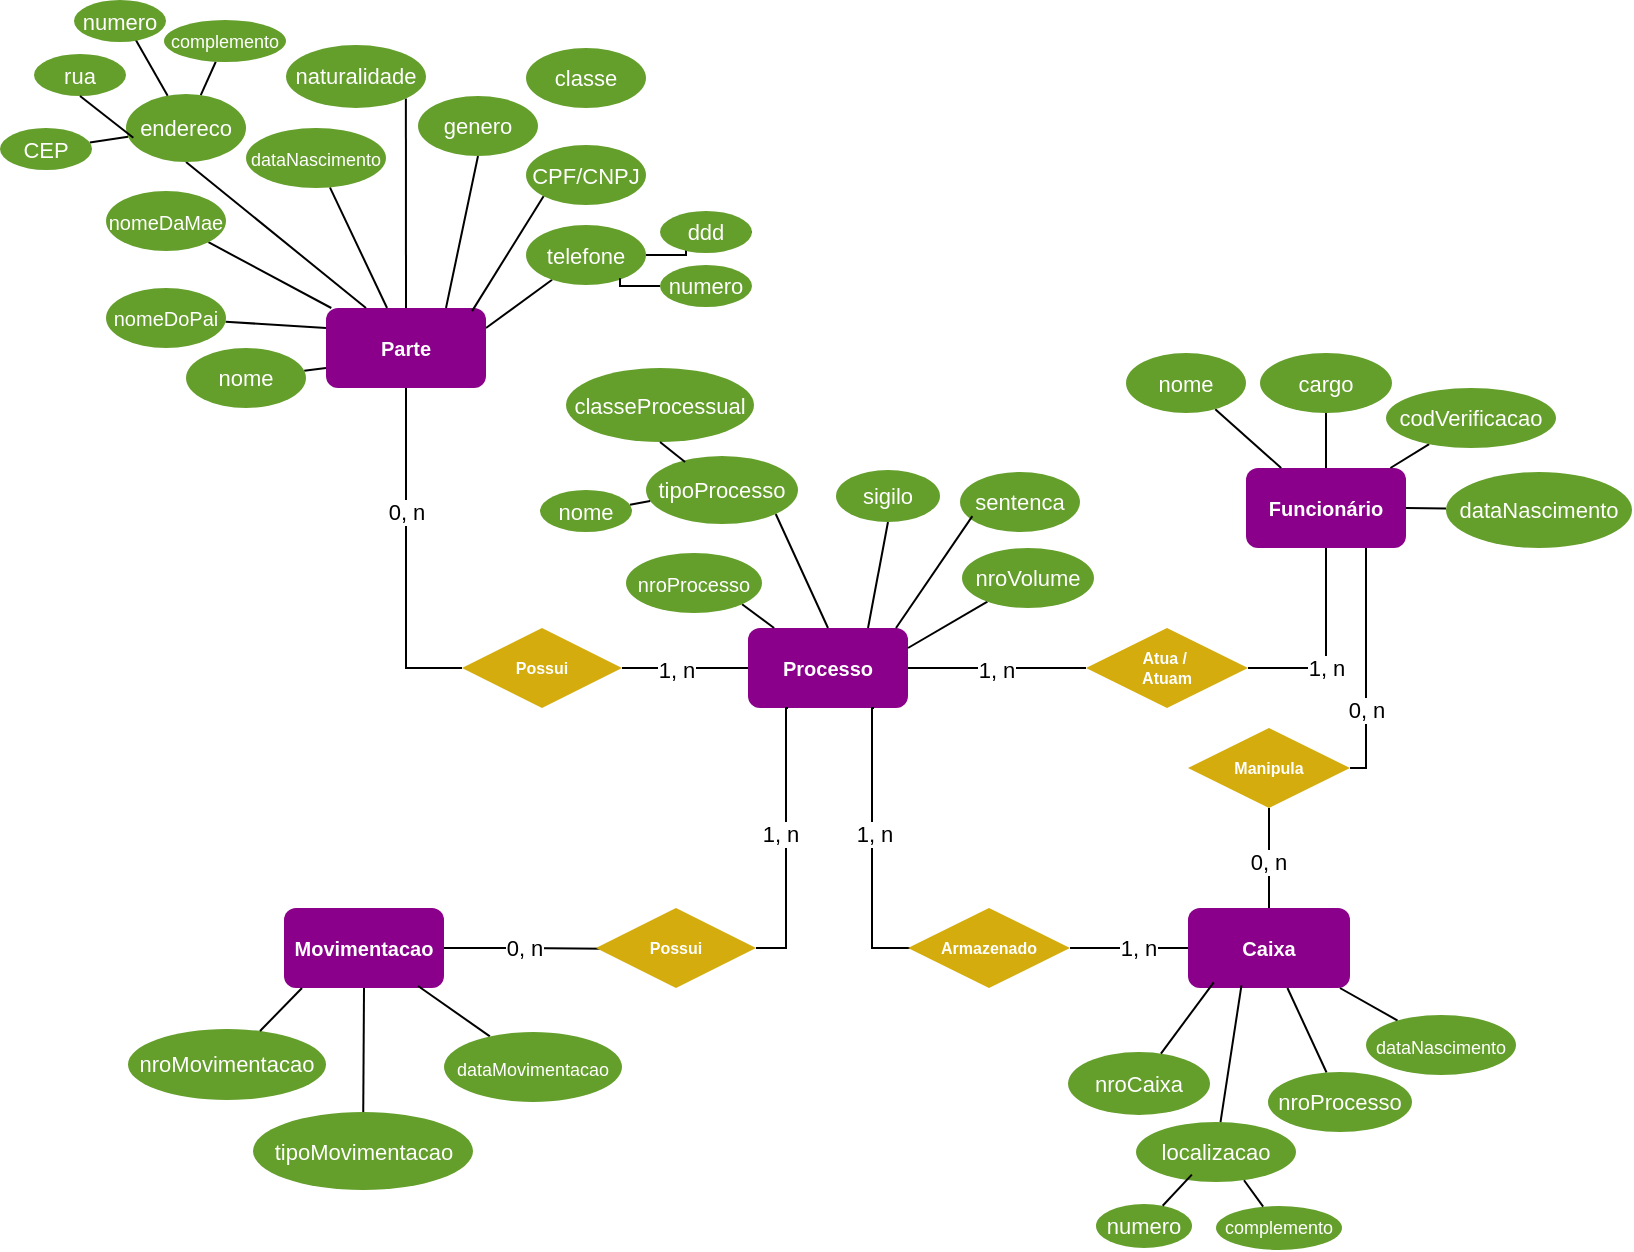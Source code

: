 <mxfile version="24.7.17">
  <diagram id="C5RBs43oDa-KdzZeNtuy" name="Page-1">
    <mxGraphModel dx="-307" dy="404" grid="1" gridSize="10" guides="1" tooltips="1" connect="1" arrows="1" fold="1" page="1" pageScale="1" pageWidth="827" pageHeight="1169" math="0" shadow="0">
      <root>
        <mxCell id="WIyWlLk6GJQsqaUBKTNV-0" />
        <mxCell id="WIyWlLk6GJQsqaUBKTNV-1" parent="WIyWlLk6GJQsqaUBKTNV-0" />
        <mxCell id="M_dLQAkwJJrqiYV25v6W-36" style="edgeStyle=elbowEdgeStyle;shape=connector;rounded=0;orthogonalLoop=1;jettySize=auto;elbow=vertical;html=1;entryX=1;entryY=0.5;entryDx=0;entryDy=0;strokeColor=default;align=center;verticalAlign=middle;arcSize=0;fontFamily=Helvetica;fontSize=11;fontColor=default;labelBackgroundColor=default;endArrow=none;endFill=0;" parent="WIyWlLk6GJQsqaUBKTNV-1" source="M_dLQAkwJJrqiYV25v6W-28" edge="1">
          <mxGeometry relative="1" as="geometry">
            <Array as="points">
              <mxPoint x="820" y="310" />
            </Array>
            <mxPoint x="780" y="500" as="targetPoint" />
          </mxGeometry>
        </mxCell>
        <mxCell id="M_dLQAkwJJrqiYV25v6W-66" value="1, n" style="edgeLabel;html=1;align=center;verticalAlign=middle;resizable=0;points=[];fontFamily=Helvetica;fontSize=11;fontColor=default;labelBackgroundColor=default;" parent="M_dLQAkwJJrqiYV25v6W-36" vertex="1" connectable="0">
          <mxGeometry x="-0.385" y="1" relative="1" as="geometry">
            <mxPoint y="66" as="offset" />
          </mxGeometry>
        </mxCell>
        <mxCell id="JzWSlsFQanAfoUzJgyGZ-0" value="&lt;font style=&quot;font-size: 10px;&quot;&gt;Funcionário&lt;/font&gt;" style="rounded=1;whiteSpace=wrap;html=1;fillColor=#8b008b;strokeColor=none;fontColor=#FFFFFF;fontStyle=1" vertex="1" parent="WIyWlLk6GJQsqaUBKTNV-1">
          <mxGeometry x="1450" y="370" width="80" height="40" as="geometry" />
        </mxCell>
        <mxCell id="JzWSlsFQanAfoUzJgyGZ-135" value="" style="edgeStyle=none;shape=connector;rounded=0;orthogonalLoop=1;jettySize=auto;html=1;strokeColor=default;align=center;verticalAlign=middle;fontFamily=Helvetica;fontSize=11;fontColor=default;labelBackgroundColor=default;endArrow=none;endFill=0;" edge="1" parent="WIyWlLk6GJQsqaUBKTNV-1" source="JzWSlsFQanAfoUzJgyGZ-3" target="JzWSlsFQanAfoUzJgyGZ-132">
          <mxGeometry relative="1" as="geometry" />
        </mxCell>
        <mxCell id="JzWSlsFQanAfoUzJgyGZ-147" value="1, n" style="edgeLabel;html=1;align=center;verticalAlign=middle;resizable=0;points=[];fontFamily=Helvetica;fontSize=11;fontColor=default;labelBackgroundColor=default;" vertex="1" connectable="0" parent="JzWSlsFQanAfoUzJgyGZ-135">
          <mxGeometry x="0.161" y="1" relative="1" as="geometry">
            <mxPoint as="offset" />
          </mxGeometry>
        </mxCell>
        <mxCell id="JzWSlsFQanAfoUzJgyGZ-139" value="" style="edgeStyle=none;shape=connector;rounded=0;orthogonalLoop=1;jettySize=auto;html=1;strokeColor=default;align=center;verticalAlign=middle;fontFamily=Helvetica;fontSize=11;fontColor=default;labelBackgroundColor=default;endArrow=none;endFill=0;" edge="1" parent="WIyWlLk6GJQsqaUBKTNV-1" source="JzWSlsFQanAfoUzJgyGZ-3" target="JzWSlsFQanAfoUzJgyGZ-136">
          <mxGeometry relative="1" as="geometry" />
        </mxCell>
        <mxCell id="JzWSlsFQanAfoUzJgyGZ-150" value="1, n" style="edgeLabel;html=1;align=center;verticalAlign=middle;resizable=0;points=[];fontFamily=Helvetica;fontSize=11;fontColor=default;labelBackgroundColor=default;" vertex="1" connectable="0" parent="JzWSlsFQanAfoUzJgyGZ-139">
          <mxGeometry x="-0.011" y="-1" relative="1" as="geometry">
            <mxPoint as="offset" />
          </mxGeometry>
        </mxCell>
        <mxCell id="JzWSlsFQanAfoUzJgyGZ-3" value="&lt;font style=&quot;font-size: 10px;&quot;&gt;Processo&lt;/font&gt;" style="rounded=1;whiteSpace=wrap;html=1;fillColor=#8b008b;strokeColor=none;fontColor=#FFFFFF;fontStyle=1" vertex="1" parent="WIyWlLk6GJQsqaUBKTNV-1">
          <mxGeometry x="1201" y="450" width="80" height="40" as="geometry" />
        </mxCell>
        <mxCell id="JzWSlsFQanAfoUzJgyGZ-7" value="&lt;font style=&quot;font-size: 10px;&quot;&gt;Caixa&lt;/font&gt;" style="rounded=1;whiteSpace=wrap;html=1;fillColor=#8b008b;strokeColor=none;fontColor=#FFFFFF;fontStyle=1" vertex="1" parent="WIyWlLk6GJQsqaUBKTNV-1">
          <mxGeometry x="1421" y="590" width="81" height="40" as="geometry" />
        </mxCell>
        <mxCell id="JzWSlsFQanAfoUzJgyGZ-29" style="rounded=0;orthogonalLoop=1;jettySize=auto;html=1;exitX=1;exitY=0.25;exitDx=0;exitDy=0;endArrow=none;endFill=0;strokeColor=default;" edge="1" parent="WIyWlLk6GJQsqaUBKTNV-1" source="JzWSlsFQanAfoUzJgyGZ-8" target="JzWSlsFQanAfoUzJgyGZ-14">
          <mxGeometry relative="1" as="geometry" />
        </mxCell>
        <mxCell id="JzWSlsFQanAfoUzJgyGZ-133" style="edgeStyle=orthogonalEdgeStyle;shape=connector;rounded=0;orthogonalLoop=1;jettySize=auto;html=1;entryX=0;entryY=0.5;entryDx=0;entryDy=0;strokeColor=default;align=center;verticalAlign=middle;fontFamily=Helvetica;fontSize=11;fontColor=default;labelBackgroundColor=default;endArrow=none;endFill=0;" edge="1" parent="WIyWlLk6GJQsqaUBKTNV-1" source="JzWSlsFQanAfoUzJgyGZ-8" target="JzWSlsFQanAfoUzJgyGZ-132">
          <mxGeometry relative="1" as="geometry" />
        </mxCell>
        <mxCell id="JzWSlsFQanAfoUzJgyGZ-146" value="0, n" style="edgeLabel;html=1;align=center;verticalAlign=middle;resizable=0;points=[];fontFamily=Helvetica;fontSize=11;fontColor=default;labelBackgroundColor=default;" vertex="1" connectable="0" parent="JzWSlsFQanAfoUzJgyGZ-133">
          <mxGeometry x="-0.263" relative="1" as="geometry">
            <mxPoint as="offset" />
          </mxGeometry>
        </mxCell>
        <mxCell id="JzWSlsFQanAfoUzJgyGZ-8" value="&lt;font style=&quot;font-size: 10px;&quot;&gt;Parte&lt;/font&gt;" style="rounded=1;whiteSpace=wrap;html=1;fillColor=#8b008b;strokeColor=none;fontColor=#FFFFFF;fontStyle=1" vertex="1" parent="WIyWlLk6GJQsqaUBKTNV-1">
          <mxGeometry x="990" y="290" width="80" height="40" as="geometry" />
        </mxCell>
        <mxCell id="JzWSlsFQanAfoUzJgyGZ-32" style="rounded=0;orthogonalLoop=1;jettySize=auto;html=1;entryX=0;entryY=0.75;entryDx=0;entryDy=0;endArrow=none;endFill=0;" edge="1" parent="WIyWlLk6GJQsqaUBKTNV-1" source="JzWSlsFQanAfoUzJgyGZ-10" target="JzWSlsFQanAfoUzJgyGZ-8">
          <mxGeometry relative="1" as="geometry" />
        </mxCell>
        <mxCell id="JzWSlsFQanAfoUzJgyGZ-10" value="nome" style="ellipse;whiteSpace=wrap;html=1;fontFamily=Helvetica;fontSize=11;fontColor=#FFFFFF;labelBackgroundColor=none;strokeColor=none;fillColor=#649e2b;" vertex="1" parent="WIyWlLk6GJQsqaUBKTNV-1">
          <mxGeometry x="920" y="310" width="60" height="30" as="geometry" />
        </mxCell>
        <mxCell id="JzWSlsFQanAfoUzJgyGZ-33" style="edgeStyle=none;shape=connector;rounded=0;orthogonalLoop=1;jettySize=auto;html=1;entryX=0;entryY=0.25;entryDx=0;entryDy=0;strokeColor=default;align=center;verticalAlign=middle;fontFamily=Helvetica;fontSize=11;fontColor=default;labelBackgroundColor=default;endArrow=none;endFill=0;" edge="1" parent="WIyWlLk6GJQsqaUBKTNV-1" source="JzWSlsFQanAfoUzJgyGZ-11" target="JzWSlsFQanAfoUzJgyGZ-8">
          <mxGeometry relative="1" as="geometry" />
        </mxCell>
        <mxCell id="JzWSlsFQanAfoUzJgyGZ-11" value="&lt;font style=&quot;font-size: 10px;&quot;&gt;nomeDoPai&lt;/font&gt;" style="ellipse;whiteSpace=wrap;html=1;fontFamily=Helvetica;fontSize=11;fontColor=#FFFFFF;labelBackgroundColor=none;strokeColor=none;fillColor=#649e2b;" vertex="1" parent="WIyWlLk6GJQsqaUBKTNV-1">
          <mxGeometry x="880" y="280" width="60" height="30" as="geometry" />
        </mxCell>
        <mxCell id="JzWSlsFQanAfoUzJgyGZ-34" style="edgeStyle=none;shape=connector;rounded=0;orthogonalLoop=1;jettySize=auto;html=1;exitX=1;exitY=1;exitDx=0;exitDy=0;strokeColor=default;align=center;verticalAlign=middle;fontFamily=Helvetica;fontSize=11;fontColor=default;labelBackgroundColor=default;endArrow=none;endFill=0;" edge="1" parent="WIyWlLk6GJQsqaUBKTNV-1" source="JzWSlsFQanAfoUzJgyGZ-12" target="JzWSlsFQanAfoUzJgyGZ-8">
          <mxGeometry relative="1" as="geometry" />
        </mxCell>
        <mxCell id="JzWSlsFQanAfoUzJgyGZ-12" value="&lt;font style=&quot;font-size: 10px;&quot;&gt;nomeDaMae&lt;/font&gt;" style="ellipse;whiteSpace=wrap;html=1;fontFamily=Helvetica;fontSize=11;fontColor=#FFFFFF;labelBackgroundColor=none;strokeColor=none;fillColor=#649e2b;" vertex="1" parent="WIyWlLk6GJQsqaUBKTNV-1">
          <mxGeometry x="880" y="231.5" width="60" height="30" as="geometry" />
        </mxCell>
        <mxCell id="JzWSlsFQanAfoUzJgyGZ-36" style="edgeStyle=none;shape=connector;rounded=0;orthogonalLoop=1;jettySize=auto;html=1;exitX=1;exitY=1;exitDx=0;exitDy=0;entryX=0.5;entryY=0;entryDx=0;entryDy=0;strokeColor=default;align=center;verticalAlign=middle;fontFamily=Helvetica;fontSize=11;fontColor=default;labelBackgroundColor=default;endArrow=none;endFill=0;" edge="1" parent="WIyWlLk6GJQsqaUBKTNV-1" source="JzWSlsFQanAfoUzJgyGZ-13" target="JzWSlsFQanAfoUzJgyGZ-8">
          <mxGeometry relative="1" as="geometry" />
        </mxCell>
        <mxCell id="JzWSlsFQanAfoUzJgyGZ-13" value="naturalidade" style="ellipse;whiteSpace=wrap;html=1;fontFamily=Helvetica;fontSize=11;fontColor=#FFFFFF;labelBackgroundColor=none;strokeColor=none;fillColor=#649e2b;" vertex="1" parent="WIyWlLk6GJQsqaUBKTNV-1">
          <mxGeometry x="970" y="158.5" width="70" height="31.5" as="geometry" />
        </mxCell>
        <mxCell id="JzWSlsFQanAfoUzJgyGZ-28" style="edgeStyle=orthogonalEdgeStyle;rounded=0;orthogonalLoop=1;jettySize=auto;html=1;endArrow=none;endFill=0;" edge="1" parent="WIyWlLk6GJQsqaUBKTNV-1" source="JzWSlsFQanAfoUzJgyGZ-14" target="JzWSlsFQanAfoUzJgyGZ-26">
          <mxGeometry relative="1" as="geometry" />
        </mxCell>
        <mxCell id="JzWSlsFQanAfoUzJgyGZ-14" value="telefone" style="ellipse;whiteSpace=wrap;html=1;fontFamily=Helvetica;fontSize=11;fontColor=#FFFFFF;labelBackgroundColor=none;strokeColor=none;fillColor=#649e2b;" vertex="1" parent="WIyWlLk6GJQsqaUBKTNV-1">
          <mxGeometry x="1090" y="248.5" width="60" height="30" as="geometry" />
        </mxCell>
        <mxCell id="JzWSlsFQanAfoUzJgyGZ-15" value="CPF/CNPJ" style="ellipse;whiteSpace=wrap;html=1;fontFamily=Helvetica;fontSize=11;fontColor=#FFFFFF;labelBackgroundColor=none;strokeColor=none;fillColor=#649e2b;" vertex="1" parent="WIyWlLk6GJQsqaUBKTNV-1">
          <mxGeometry x="1090" y="208.5" width="60" height="30" as="geometry" />
        </mxCell>
        <mxCell id="JzWSlsFQanAfoUzJgyGZ-16" value="classe" style="ellipse;whiteSpace=wrap;html=1;fontFamily=Helvetica;fontSize=11;fontColor=#FFFFFF;labelBackgroundColor=none;strokeColor=none;fillColor=#649e2b;" vertex="1" parent="WIyWlLk6GJQsqaUBKTNV-1">
          <mxGeometry x="1090" y="160" width="60" height="30" as="geometry" />
        </mxCell>
        <mxCell id="JzWSlsFQanAfoUzJgyGZ-31" style="rounded=0;orthogonalLoop=1;jettySize=auto;html=1;exitX=0.5;exitY=1;exitDx=0;exitDy=0;entryX=0.75;entryY=0;entryDx=0;entryDy=0;endArrow=none;endFill=0;" edge="1" parent="WIyWlLk6GJQsqaUBKTNV-1" source="JzWSlsFQanAfoUzJgyGZ-17" target="JzWSlsFQanAfoUzJgyGZ-8">
          <mxGeometry relative="1" as="geometry" />
        </mxCell>
        <mxCell id="JzWSlsFQanAfoUzJgyGZ-17" value="genero" style="ellipse;whiteSpace=wrap;html=1;fontFamily=Helvetica;fontSize=11;fontColor=#FFFFFF;labelBackgroundColor=none;strokeColor=none;fillColor=#649e2b;" vertex="1" parent="WIyWlLk6GJQsqaUBKTNV-1">
          <mxGeometry x="1036" y="184" width="60" height="30" as="geometry" />
        </mxCell>
        <mxCell id="JzWSlsFQanAfoUzJgyGZ-37" style="edgeStyle=none;shape=connector;rounded=0;orthogonalLoop=1;jettySize=auto;html=1;strokeColor=default;align=center;verticalAlign=middle;fontFamily=Helvetica;fontSize=11;fontColor=default;labelBackgroundColor=default;endArrow=none;endFill=0;" edge="1" parent="WIyWlLk6GJQsqaUBKTNV-1" source="JzWSlsFQanAfoUzJgyGZ-23" target="JzWSlsFQanAfoUzJgyGZ-8">
          <mxGeometry relative="1" as="geometry" />
        </mxCell>
        <mxCell id="JzWSlsFQanAfoUzJgyGZ-23" value="&lt;font style=&quot;font-size: 9px;&quot;&gt;dataNascimento&lt;/font&gt;" style="ellipse;whiteSpace=wrap;html=1;fontFamily=Helvetica;fontSize=11;fontColor=#FFFFFF;labelBackgroundColor=none;strokeColor=none;fillColor=#649e2b;" vertex="1" parent="WIyWlLk6GJQsqaUBKTNV-1">
          <mxGeometry x="950" y="200" width="70" height="30" as="geometry" />
        </mxCell>
        <mxCell id="JzWSlsFQanAfoUzJgyGZ-35" style="edgeStyle=none;shape=connector;rounded=0;orthogonalLoop=1;jettySize=auto;html=1;exitX=0.5;exitY=1;exitDx=0;exitDy=0;entryX=0.25;entryY=0;entryDx=0;entryDy=0;strokeColor=default;align=center;verticalAlign=middle;fontFamily=Helvetica;fontSize=11;fontColor=default;labelBackgroundColor=default;endArrow=none;endFill=0;" edge="1" parent="WIyWlLk6GJQsqaUBKTNV-1" source="JzWSlsFQanAfoUzJgyGZ-24" target="JzWSlsFQanAfoUzJgyGZ-8">
          <mxGeometry relative="1" as="geometry" />
        </mxCell>
        <mxCell id="JzWSlsFQanAfoUzJgyGZ-24" value="endereco" style="ellipse;whiteSpace=wrap;html=1;fontFamily=Helvetica;fontSize=11;fontColor=#FFFFFF;labelBackgroundColor=none;strokeColor=none;fillColor=#649e2b;" vertex="1" parent="WIyWlLk6GJQsqaUBKTNV-1">
          <mxGeometry x="890" y="183" width="60" height="34" as="geometry" />
        </mxCell>
        <mxCell id="JzWSlsFQanAfoUzJgyGZ-25" value="numero" style="ellipse;whiteSpace=wrap;html=1;fontFamily=Helvetica;fontSize=11;fontColor=#FFFFFF;labelBackgroundColor=none;strokeColor=none;fillColor=#649e2b;" vertex="1" parent="WIyWlLk6GJQsqaUBKTNV-1">
          <mxGeometry x="1157" y="268.5" width="46" height="21" as="geometry" />
        </mxCell>
        <mxCell id="JzWSlsFQanAfoUzJgyGZ-26" value="ddd" style="ellipse;whiteSpace=wrap;html=1;fontFamily=Helvetica;fontSize=11;fontColor=#FFFFFF;labelBackgroundColor=none;strokeColor=none;fillColor=#649e2b;" vertex="1" parent="WIyWlLk6GJQsqaUBKTNV-1">
          <mxGeometry x="1157" y="241.5" width="46" height="21" as="geometry" />
        </mxCell>
        <mxCell id="JzWSlsFQanAfoUzJgyGZ-27" style="edgeStyle=orthogonalEdgeStyle;rounded=0;orthogonalLoop=1;jettySize=auto;html=1;entryX=0.774;entryY=0.887;entryDx=0;entryDy=0;entryPerimeter=0;endArrow=none;endFill=0;" edge="1" parent="WIyWlLk6GJQsqaUBKTNV-1" source="JzWSlsFQanAfoUzJgyGZ-25" target="JzWSlsFQanAfoUzJgyGZ-14">
          <mxGeometry relative="1" as="geometry" />
        </mxCell>
        <mxCell id="JzWSlsFQanAfoUzJgyGZ-30" style="rounded=0;orthogonalLoop=1;jettySize=auto;html=1;entryX=0.913;entryY=0.039;entryDx=0;entryDy=0;entryPerimeter=0;endArrow=none;endFill=0;exitX=0;exitY=1;exitDx=0;exitDy=0;" edge="1" parent="WIyWlLk6GJQsqaUBKTNV-1" source="JzWSlsFQanAfoUzJgyGZ-15" target="JzWSlsFQanAfoUzJgyGZ-8">
          <mxGeometry relative="1" as="geometry" />
        </mxCell>
        <mxCell id="JzWSlsFQanAfoUzJgyGZ-39" value="rua" style="ellipse;whiteSpace=wrap;html=1;fontFamily=Helvetica;fontSize=11;fontColor=#FFFFFF;labelBackgroundColor=none;strokeColor=none;fillColor=#649e2b;" vertex="1" parent="WIyWlLk6GJQsqaUBKTNV-1">
          <mxGeometry x="844" y="163" width="46" height="21" as="geometry" />
        </mxCell>
        <mxCell id="JzWSlsFQanAfoUzJgyGZ-43" style="edgeStyle=none;shape=connector;rounded=0;orthogonalLoop=1;jettySize=auto;html=1;exitX=0.655;exitY=0.889;exitDx=0;exitDy=0;strokeColor=default;align=center;verticalAlign=middle;fontFamily=Helvetica;fontSize=11;fontColor=default;labelBackgroundColor=default;endArrow=none;endFill=0;exitPerimeter=0;" edge="1" parent="WIyWlLk6GJQsqaUBKTNV-1" source="JzWSlsFQanAfoUzJgyGZ-40" target="JzWSlsFQanAfoUzJgyGZ-24">
          <mxGeometry relative="1" as="geometry" />
        </mxCell>
        <mxCell id="JzWSlsFQanAfoUzJgyGZ-40" value="numero" style="ellipse;whiteSpace=wrap;html=1;fontFamily=Helvetica;fontSize=11;fontColor=#FFFFFF;labelBackgroundColor=none;strokeColor=none;fillColor=#649e2b;" vertex="1" parent="WIyWlLk6GJQsqaUBKTNV-1">
          <mxGeometry x="864" y="136" width="46" height="21" as="geometry" />
        </mxCell>
        <mxCell id="JzWSlsFQanAfoUzJgyGZ-44" style="edgeStyle=none;shape=connector;rounded=0;orthogonalLoop=1;jettySize=auto;html=1;strokeColor=default;align=center;verticalAlign=middle;fontFamily=Helvetica;fontSize=11;fontColor=default;labelBackgroundColor=default;endArrow=none;endFill=0;" edge="1" parent="WIyWlLk6GJQsqaUBKTNV-1" source="JzWSlsFQanAfoUzJgyGZ-41" target="JzWSlsFQanAfoUzJgyGZ-24">
          <mxGeometry relative="1" as="geometry" />
        </mxCell>
        <mxCell id="JzWSlsFQanAfoUzJgyGZ-41" value="complemento" style="ellipse;whiteSpace=wrap;html=1;fontFamily=Helvetica;fontSize=9;fontColor=#FFFFFF;labelBackgroundColor=none;strokeColor=none;fillColor=#649e2b;" vertex="1" parent="WIyWlLk6GJQsqaUBKTNV-1">
          <mxGeometry x="909" y="146" width="61" height="21" as="geometry" />
        </mxCell>
        <mxCell id="JzWSlsFQanAfoUzJgyGZ-42" style="edgeStyle=none;shape=connector;rounded=0;orthogonalLoop=1;jettySize=auto;html=1;exitX=0.5;exitY=1;exitDx=0;exitDy=0;entryX=0.061;entryY=0.644;entryDx=0;entryDy=0;entryPerimeter=0;strokeColor=default;align=center;verticalAlign=middle;fontFamily=Helvetica;fontSize=11;fontColor=default;labelBackgroundColor=default;endArrow=none;endFill=0;" edge="1" parent="WIyWlLk6GJQsqaUBKTNV-1" source="JzWSlsFQanAfoUzJgyGZ-39" target="JzWSlsFQanAfoUzJgyGZ-24">
          <mxGeometry relative="1" as="geometry" />
        </mxCell>
        <mxCell id="JzWSlsFQanAfoUzJgyGZ-46" style="edgeStyle=none;shape=connector;rounded=0;orthogonalLoop=1;jettySize=auto;html=1;strokeColor=default;align=center;verticalAlign=middle;fontFamily=Helvetica;fontSize=11;fontColor=default;labelBackgroundColor=default;endArrow=none;endFill=0;" edge="1" parent="WIyWlLk6GJQsqaUBKTNV-1" source="JzWSlsFQanAfoUzJgyGZ-45" target="JzWSlsFQanAfoUzJgyGZ-24">
          <mxGeometry relative="1" as="geometry" />
        </mxCell>
        <mxCell id="JzWSlsFQanAfoUzJgyGZ-45" value="CEP" style="ellipse;whiteSpace=wrap;html=1;fontFamily=Helvetica;fontSize=11;fontColor=#FFFFFF;labelBackgroundColor=none;strokeColor=none;fillColor=#649e2b;" vertex="1" parent="WIyWlLk6GJQsqaUBKTNV-1">
          <mxGeometry x="827" y="200" width="46" height="21" as="geometry" />
        </mxCell>
        <mxCell id="JzWSlsFQanAfoUzJgyGZ-51" value="nroCaixa" style="ellipse;whiteSpace=wrap;html=1;fontFamily=Helvetica;fontSize=11;fontColor=#FFFFFF;labelBackgroundColor=none;strokeColor=none;fillColor=#649e2b;" vertex="1" parent="WIyWlLk6GJQsqaUBKTNV-1">
          <mxGeometry x="1361" y="662" width="71" height="31.5" as="geometry" />
        </mxCell>
        <mxCell id="JzWSlsFQanAfoUzJgyGZ-55" value="localizacao" style="ellipse;whiteSpace=wrap;html=1;fontFamily=Helvetica;fontSize=11;fontColor=#FFFFFF;labelBackgroundColor=none;strokeColor=none;fillColor=#649e2b;" vertex="1" parent="WIyWlLk6GJQsqaUBKTNV-1">
          <mxGeometry x="1395" y="697" width="80" height="30" as="geometry" />
        </mxCell>
        <mxCell id="JzWSlsFQanAfoUzJgyGZ-74" style="edgeStyle=none;shape=connector;rounded=0;orthogonalLoop=1;jettySize=auto;html=1;strokeColor=default;align=center;verticalAlign=middle;fontFamily=Helvetica;fontSize=11;fontColor=default;labelBackgroundColor=default;endArrow=none;endFill=0;" edge="1" parent="WIyWlLk6GJQsqaUBKTNV-1" source="JzWSlsFQanAfoUzJgyGZ-56" target="JzWSlsFQanAfoUzJgyGZ-7">
          <mxGeometry relative="1" as="geometry" />
        </mxCell>
        <mxCell id="JzWSlsFQanAfoUzJgyGZ-56" value="nroProcesso" style="ellipse;whiteSpace=wrap;html=1;fontFamily=Helvetica;fontSize=11;fontColor=#FFFFFF;labelBackgroundColor=none;strokeColor=none;fillColor=#649e2b;" vertex="1" parent="WIyWlLk6GJQsqaUBKTNV-1">
          <mxGeometry x="1461" y="672" width="72" height="30" as="geometry" />
        </mxCell>
        <mxCell id="JzWSlsFQanAfoUzJgyGZ-75" style="edgeStyle=none;shape=connector;rounded=0;orthogonalLoop=1;jettySize=auto;html=1;strokeColor=default;align=center;verticalAlign=middle;fontFamily=Helvetica;fontSize=11;fontColor=default;labelBackgroundColor=default;endArrow=none;endFill=0;" edge="1" parent="WIyWlLk6GJQsqaUBKTNV-1" source="JzWSlsFQanAfoUzJgyGZ-57" target="JzWSlsFQanAfoUzJgyGZ-7">
          <mxGeometry relative="1" as="geometry" />
        </mxCell>
        <mxCell id="JzWSlsFQanAfoUzJgyGZ-57" value="&lt;font style=&quot;font-size: 9px;&quot;&gt;dataNascimento&lt;/font&gt;" style="ellipse;whiteSpace=wrap;html=1;fontFamily=Helvetica;fontSize=11;fontColor=#FFFFFF;labelBackgroundColor=none;strokeColor=none;fillColor=#649e2b;" vertex="1" parent="WIyWlLk6GJQsqaUBKTNV-1">
          <mxGeometry x="1510" y="643.5" width="75" height="30" as="geometry" />
        </mxCell>
        <mxCell id="JzWSlsFQanAfoUzJgyGZ-68" value="numero" style="ellipse;whiteSpace=wrap;html=1;fontFamily=Helvetica;fontSize=11;fontColor=#FFFFFF;labelBackgroundColor=none;strokeColor=none;fillColor=#649e2b;" vertex="1" parent="WIyWlLk6GJQsqaUBKTNV-1">
          <mxGeometry x="1375" y="738" width="48" height="22" as="geometry" />
        </mxCell>
        <mxCell id="JzWSlsFQanAfoUzJgyGZ-69" value="complemento" style="ellipse;whiteSpace=wrap;html=1;fontFamily=Helvetica;fontSize=9;fontColor=#FFFFFF;labelBackgroundColor=none;strokeColor=none;fillColor=#649e2b;" vertex="1" parent="WIyWlLk6GJQsqaUBKTNV-1">
          <mxGeometry x="1435" y="739" width="63" height="22" as="geometry" />
        </mxCell>
        <mxCell id="JzWSlsFQanAfoUzJgyGZ-70" style="edgeStyle=none;shape=connector;rounded=0;orthogonalLoop=1;jettySize=auto;html=1;entryX=0.675;entryY=0.971;entryDx=0;entryDy=0;entryPerimeter=0;strokeColor=default;align=center;verticalAlign=middle;fontFamily=Helvetica;fontSize=11;fontColor=default;labelBackgroundColor=default;endArrow=none;endFill=0;" edge="1" parent="WIyWlLk6GJQsqaUBKTNV-1" source="JzWSlsFQanAfoUzJgyGZ-69" target="JzWSlsFQanAfoUzJgyGZ-55">
          <mxGeometry relative="1" as="geometry" />
        </mxCell>
        <mxCell id="JzWSlsFQanAfoUzJgyGZ-71" style="edgeStyle=none;shape=connector;rounded=0;orthogonalLoop=1;jettySize=auto;html=1;entryX=0.349;entryY=0.876;entryDx=0;entryDy=0;entryPerimeter=0;strokeColor=default;align=center;verticalAlign=middle;fontFamily=Helvetica;fontSize=11;fontColor=default;labelBackgroundColor=default;endArrow=none;endFill=0;" edge="1" parent="WIyWlLk6GJQsqaUBKTNV-1" source="JzWSlsFQanAfoUzJgyGZ-68" target="JzWSlsFQanAfoUzJgyGZ-55">
          <mxGeometry relative="1" as="geometry" />
        </mxCell>
        <mxCell id="JzWSlsFQanAfoUzJgyGZ-72" style="edgeStyle=none;shape=connector;rounded=0;orthogonalLoop=1;jettySize=auto;html=1;entryX=0.159;entryY=0.929;entryDx=0;entryDy=0;entryPerimeter=0;strokeColor=default;align=center;verticalAlign=middle;fontFamily=Helvetica;fontSize=11;fontColor=default;labelBackgroundColor=default;endArrow=none;endFill=0;" edge="1" parent="WIyWlLk6GJQsqaUBKTNV-1" source="JzWSlsFQanAfoUzJgyGZ-51" target="JzWSlsFQanAfoUzJgyGZ-7">
          <mxGeometry relative="1" as="geometry" />
        </mxCell>
        <mxCell id="JzWSlsFQanAfoUzJgyGZ-73" style="edgeStyle=none;shape=connector;rounded=0;orthogonalLoop=1;jettySize=auto;html=1;entryX=0.33;entryY=0.968;entryDx=0;entryDy=0;entryPerimeter=0;strokeColor=default;align=center;verticalAlign=middle;fontFamily=Helvetica;fontSize=11;fontColor=default;labelBackgroundColor=default;endArrow=none;endFill=0;" edge="1" parent="WIyWlLk6GJQsqaUBKTNV-1" source="JzWSlsFQanAfoUzJgyGZ-55" target="JzWSlsFQanAfoUzJgyGZ-7">
          <mxGeometry relative="1" as="geometry" />
        </mxCell>
        <mxCell id="JzWSlsFQanAfoUzJgyGZ-100" style="edgeStyle=none;shape=connector;rounded=0;orthogonalLoop=1;jettySize=auto;html=1;exitX=1;exitY=1;exitDx=0;exitDy=0;strokeColor=default;align=center;verticalAlign=middle;fontFamily=Helvetica;fontSize=11;fontColor=default;labelBackgroundColor=default;endArrow=none;endFill=0;" edge="1" parent="WIyWlLk6GJQsqaUBKTNV-1" source="JzWSlsFQanAfoUzJgyGZ-77" target="JzWSlsFQanAfoUzJgyGZ-3">
          <mxGeometry relative="1" as="geometry" />
        </mxCell>
        <mxCell id="JzWSlsFQanAfoUzJgyGZ-77" value="&lt;font style=&quot;font-size: 10px;&quot;&gt;nroProcesso&lt;/font&gt;" style="ellipse;whiteSpace=wrap;html=1;fontFamily=Helvetica;fontSize=11;fontColor=#FFFFFF;labelBackgroundColor=none;strokeColor=none;fillColor=#649e2b;" vertex="1" parent="WIyWlLk6GJQsqaUBKTNV-1">
          <mxGeometry x="1140" y="412.5" width="68" height="30" as="geometry" />
        </mxCell>
        <mxCell id="JzWSlsFQanAfoUzJgyGZ-96" style="edgeStyle=none;shape=connector;rounded=0;orthogonalLoop=1;jettySize=auto;html=1;entryX=1;entryY=0.25;entryDx=0;entryDy=0;strokeColor=default;align=center;verticalAlign=middle;fontFamily=Helvetica;fontSize=11;fontColor=default;labelBackgroundColor=default;endArrow=none;endFill=0;" edge="1" parent="WIyWlLk6GJQsqaUBKTNV-1" source="JzWSlsFQanAfoUzJgyGZ-80" target="JzWSlsFQanAfoUzJgyGZ-3">
          <mxGeometry relative="1" as="geometry">
            <mxPoint x="1291" y="440" as="targetPoint" />
          </mxGeometry>
        </mxCell>
        <mxCell id="JzWSlsFQanAfoUzJgyGZ-80" value="nroVolume" style="ellipse;whiteSpace=wrap;html=1;fontFamily=Helvetica;fontSize=11;fontColor=#FFFFFF;labelBackgroundColor=none;strokeColor=none;fillColor=#649e2b;" vertex="1" parent="WIyWlLk6GJQsqaUBKTNV-1">
          <mxGeometry x="1308" y="410" width="66" height="30" as="geometry" />
        </mxCell>
        <mxCell id="JzWSlsFQanAfoUzJgyGZ-83" value="sentenca" style="ellipse;whiteSpace=wrap;html=1;fontFamily=Helvetica;fontSize=11;fontColor=#FFFFFF;labelBackgroundColor=none;strokeColor=none;fillColor=#649e2b;" vertex="1" parent="WIyWlLk6GJQsqaUBKTNV-1">
          <mxGeometry x="1307" y="372" width="60" height="30" as="geometry" />
        </mxCell>
        <mxCell id="JzWSlsFQanAfoUzJgyGZ-98" style="edgeStyle=none;shape=connector;rounded=0;orthogonalLoop=1;jettySize=auto;html=1;exitX=0.5;exitY=1;exitDx=0;exitDy=0;strokeColor=default;align=center;verticalAlign=middle;fontFamily=Helvetica;fontSize=11;fontColor=default;labelBackgroundColor=default;endArrow=none;endFill=0;entryX=0.75;entryY=0;entryDx=0;entryDy=0;" edge="1" parent="WIyWlLk6GJQsqaUBKTNV-1" source="JzWSlsFQanAfoUzJgyGZ-84" target="JzWSlsFQanAfoUzJgyGZ-3">
          <mxGeometry relative="1" as="geometry" />
        </mxCell>
        <mxCell id="JzWSlsFQanAfoUzJgyGZ-84" value="&lt;font style=&quot;font-size: 11px;&quot;&gt;sigilo&lt;/font&gt;" style="ellipse;whiteSpace=wrap;html=1;fontFamily=Helvetica;fontSize=11;fontColor=#FFFFFF;labelBackgroundColor=none;strokeColor=none;fillColor=#649e2b;" vertex="1" parent="WIyWlLk6GJQsqaUBKTNV-1">
          <mxGeometry x="1245" y="371" width="52" height="26" as="geometry" />
        </mxCell>
        <mxCell id="JzWSlsFQanAfoUzJgyGZ-99" style="edgeStyle=none;shape=connector;rounded=0;orthogonalLoop=1;jettySize=auto;html=1;exitX=1;exitY=1;exitDx=0;exitDy=0;entryX=0.5;entryY=0;entryDx=0;entryDy=0;strokeColor=default;align=center;verticalAlign=middle;fontFamily=Helvetica;fontSize=11;fontColor=default;labelBackgroundColor=default;endArrow=none;endFill=0;" edge="1" parent="WIyWlLk6GJQsqaUBKTNV-1" source="JzWSlsFQanAfoUzJgyGZ-85" target="JzWSlsFQanAfoUzJgyGZ-3">
          <mxGeometry relative="1" as="geometry" />
        </mxCell>
        <mxCell id="JzWSlsFQanAfoUzJgyGZ-85" value="tipoProcesso" style="ellipse;whiteSpace=wrap;html=1;fontFamily=Helvetica;fontSize=11;fontColor=#FFFFFF;labelBackgroundColor=none;strokeColor=none;fillColor=#649e2b;" vertex="1" parent="WIyWlLk6GJQsqaUBKTNV-1">
          <mxGeometry x="1150" y="364" width="76" height="34" as="geometry" />
        </mxCell>
        <mxCell id="JzWSlsFQanAfoUzJgyGZ-88" value="classeProcessual" style="ellipse;whiteSpace=wrap;html=1;fontFamily=Helvetica;fontSize=11;fontColor=#FFFFFF;labelBackgroundColor=none;strokeColor=none;fillColor=#649e2b;" vertex="1" parent="WIyWlLk6GJQsqaUBKTNV-1">
          <mxGeometry x="1110" y="320" width="94" height="37" as="geometry" />
        </mxCell>
        <mxCell id="JzWSlsFQanAfoUzJgyGZ-93" style="edgeStyle=none;shape=connector;rounded=0;orthogonalLoop=1;jettySize=auto;html=1;exitX=0.5;exitY=1;exitDx=0;exitDy=0;entryX=0.257;entryY=0.088;entryDx=0;entryDy=0;entryPerimeter=0;strokeColor=default;align=center;verticalAlign=middle;fontFamily=Helvetica;fontSize=11;fontColor=default;labelBackgroundColor=default;endArrow=none;endFill=0;" edge="1" parent="WIyWlLk6GJQsqaUBKTNV-1" source="JzWSlsFQanAfoUzJgyGZ-88" target="JzWSlsFQanAfoUzJgyGZ-85">
          <mxGeometry relative="1" as="geometry" />
        </mxCell>
        <mxCell id="JzWSlsFQanAfoUzJgyGZ-94" style="edgeStyle=none;shape=connector;rounded=0;orthogonalLoop=1;jettySize=auto;html=1;strokeColor=default;align=center;verticalAlign=middle;fontFamily=Helvetica;fontSize=11;fontColor=default;labelBackgroundColor=default;endArrow=none;endFill=0;" edge="1" parent="WIyWlLk6GJQsqaUBKTNV-1" source="JzWSlsFQanAfoUzJgyGZ-95" target="JzWSlsFQanAfoUzJgyGZ-85">
          <mxGeometry relative="1" as="geometry" />
        </mxCell>
        <mxCell id="JzWSlsFQanAfoUzJgyGZ-95" value="nome" style="ellipse;whiteSpace=wrap;html=1;fontFamily=Helvetica;fontSize=11;fontColor=#FFFFFF;labelBackgroundColor=none;strokeColor=none;fillColor=#649e2b;" vertex="1" parent="WIyWlLk6GJQsqaUBKTNV-1">
          <mxGeometry x="1097" y="381" width="46" height="21" as="geometry" />
        </mxCell>
        <mxCell id="JzWSlsFQanAfoUzJgyGZ-97" style="edgeStyle=none;shape=connector;rounded=0;orthogonalLoop=1;jettySize=auto;html=1;entryX=0.925;entryY=0;entryDx=0;entryDy=0;entryPerimeter=0;strokeColor=default;align=center;verticalAlign=middle;fontFamily=Helvetica;fontSize=11;fontColor=default;labelBackgroundColor=default;endArrow=none;endFill=0;exitX=0.103;exitY=0.736;exitDx=0;exitDy=0;exitPerimeter=0;" edge="1" parent="WIyWlLk6GJQsqaUBKTNV-1" source="JzWSlsFQanAfoUzJgyGZ-83" target="JzWSlsFQanAfoUzJgyGZ-3">
          <mxGeometry relative="1" as="geometry">
            <mxPoint x="1287.08" y="428.48" as="targetPoint" />
          </mxGeometry>
        </mxCell>
        <mxCell id="JzWSlsFQanAfoUzJgyGZ-110" style="edgeStyle=none;shape=connector;rounded=0;orthogonalLoop=1;jettySize=auto;html=1;entryX=1;entryY=0.5;entryDx=0;entryDy=0;strokeColor=default;align=center;verticalAlign=middle;fontFamily=Helvetica;fontSize=11;fontColor=default;labelBackgroundColor=default;endArrow=none;endFill=0;" edge="1" parent="WIyWlLk6GJQsqaUBKTNV-1" source="JzWSlsFQanAfoUzJgyGZ-103" target="JzWSlsFQanAfoUzJgyGZ-0">
          <mxGeometry relative="1" as="geometry" />
        </mxCell>
        <mxCell id="JzWSlsFQanAfoUzJgyGZ-103" value="dataNascimento" style="ellipse;whiteSpace=wrap;html=1;fontFamily=Helvetica;fontSize=11;fontColor=#FFFFFF;labelBackgroundColor=none;strokeColor=none;fillColor=#649e2b;" vertex="1" parent="WIyWlLk6GJQsqaUBKTNV-1">
          <mxGeometry x="1550" y="372" width="93" height="38" as="geometry" />
        </mxCell>
        <mxCell id="JzWSlsFQanAfoUzJgyGZ-109" style="edgeStyle=none;shape=connector;rounded=0;orthogonalLoop=1;jettySize=auto;html=1;strokeColor=default;align=center;verticalAlign=middle;fontFamily=Helvetica;fontSize=11;fontColor=default;labelBackgroundColor=default;endArrow=none;endFill=0;" edge="1" parent="WIyWlLk6GJQsqaUBKTNV-1" source="JzWSlsFQanAfoUzJgyGZ-104" target="JzWSlsFQanAfoUzJgyGZ-0">
          <mxGeometry relative="1" as="geometry" />
        </mxCell>
        <mxCell id="JzWSlsFQanAfoUzJgyGZ-104" value="nome" style="ellipse;whiteSpace=wrap;html=1;fontFamily=Helvetica;fontSize=11;fontColor=#FFFFFF;labelBackgroundColor=none;strokeColor=none;fillColor=#649e2b;" vertex="1" parent="WIyWlLk6GJQsqaUBKTNV-1">
          <mxGeometry x="1390" y="312.5" width="60" height="30" as="geometry" />
        </mxCell>
        <mxCell id="JzWSlsFQanAfoUzJgyGZ-107" style="edgeStyle=none;shape=connector;rounded=0;orthogonalLoop=1;jettySize=auto;html=1;entryX=0.5;entryY=0;entryDx=0;entryDy=0;strokeColor=default;align=center;verticalAlign=middle;fontFamily=Helvetica;fontSize=11;fontColor=default;labelBackgroundColor=default;endArrow=none;endFill=0;" edge="1" parent="WIyWlLk6GJQsqaUBKTNV-1" source="JzWSlsFQanAfoUzJgyGZ-105" target="JzWSlsFQanAfoUzJgyGZ-0">
          <mxGeometry relative="1" as="geometry" />
        </mxCell>
        <mxCell id="JzWSlsFQanAfoUzJgyGZ-105" value="cargo" style="ellipse;whiteSpace=wrap;html=1;fontFamily=Helvetica;fontSize=11;fontColor=#FFFFFF;labelBackgroundColor=none;strokeColor=none;fillColor=#649e2b;" vertex="1" parent="WIyWlLk6GJQsqaUBKTNV-1">
          <mxGeometry x="1457" y="312.5" width="66" height="30" as="geometry" />
        </mxCell>
        <mxCell id="JzWSlsFQanAfoUzJgyGZ-108" style="edgeStyle=none;shape=connector;rounded=0;orthogonalLoop=1;jettySize=auto;html=1;strokeColor=default;align=center;verticalAlign=middle;fontFamily=Helvetica;fontSize=11;fontColor=default;labelBackgroundColor=default;endArrow=none;endFill=0;" edge="1" parent="WIyWlLk6GJQsqaUBKTNV-1" source="JzWSlsFQanAfoUzJgyGZ-106" target="JzWSlsFQanAfoUzJgyGZ-0">
          <mxGeometry relative="1" as="geometry" />
        </mxCell>
        <mxCell id="JzWSlsFQanAfoUzJgyGZ-106" value="codVerificacao" style="ellipse;whiteSpace=wrap;html=1;fontFamily=Helvetica;fontSize=11;fontColor=#FFFFFF;labelBackgroundColor=none;strokeColor=none;fillColor=#649e2b;" vertex="1" parent="WIyWlLk6GJQsqaUBKTNV-1">
          <mxGeometry x="1520" y="330" width="85" height="30" as="geometry" />
        </mxCell>
        <mxCell id="JzWSlsFQanAfoUzJgyGZ-125" value="0, n" style="edgeStyle=orthogonalEdgeStyle;shape=connector;rounded=0;orthogonalLoop=1;jettySize=auto;html=1;strokeColor=default;align=center;verticalAlign=middle;fontFamily=Helvetica;fontSize=11;fontColor=default;labelBackgroundColor=default;endArrow=none;endFill=0;elbow=vertical;entryX=0.061;entryY=0.509;entryDx=0;entryDy=0;entryPerimeter=0;" edge="1" parent="WIyWlLk6GJQsqaUBKTNV-1" source="JzWSlsFQanAfoUzJgyGZ-112" target="JzWSlsFQanAfoUzJgyGZ-126">
          <mxGeometry relative="1" as="geometry">
            <mxPoint x="1170" y="610" as="targetPoint" />
          </mxGeometry>
        </mxCell>
        <mxCell id="JzWSlsFQanAfoUzJgyGZ-112" value="&lt;font style=&quot;font-size: 10px;&quot;&gt;Movimentacao&lt;/font&gt;" style="rounded=1;whiteSpace=wrap;html=1;fillColor=#8b008b;strokeColor=none;fontColor=#FFFFFF;fontStyle=1" vertex="1" parent="WIyWlLk6GJQsqaUBKTNV-1">
          <mxGeometry x="969" y="590" width="80" height="40" as="geometry" />
        </mxCell>
        <mxCell id="JzWSlsFQanAfoUzJgyGZ-113" value="nroMovimentacao" style="ellipse;whiteSpace=wrap;html=1;fontFamily=Helvetica;fontSize=11;fontColor=#FFFFFF;labelBackgroundColor=none;strokeColor=none;fillColor=#649e2b;" vertex="1" parent="WIyWlLk6GJQsqaUBKTNV-1">
          <mxGeometry x="891" y="650.5" width="99" height="35.5" as="geometry" />
        </mxCell>
        <mxCell id="JzWSlsFQanAfoUzJgyGZ-115" style="edgeStyle=none;shape=connector;rounded=0;orthogonalLoop=1;jettySize=auto;html=1;strokeColor=default;align=center;verticalAlign=middle;fontFamily=Helvetica;fontSize=11;fontColor=default;labelBackgroundColor=default;endArrow=none;endFill=0;entryX=0.5;entryY=1;entryDx=0;entryDy=0;" edge="1" parent="WIyWlLk6GJQsqaUBKTNV-1" source="JzWSlsFQanAfoUzJgyGZ-116" target="JzWSlsFQanAfoUzJgyGZ-112">
          <mxGeometry relative="1" as="geometry">
            <mxPoint x="998" y="630" as="targetPoint" />
          </mxGeometry>
        </mxCell>
        <mxCell id="JzWSlsFQanAfoUzJgyGZ-116" value="tipoMovimentacao" style="ellipse;whiteSpace=wrap;html=1;fontFamily=Helvetica;fontSize=11;fontColor=#FFFFFF;labelBackgroundColor=none;strokeColor=none;fillColor=#649e2b;" vertex="1" parent="WIyWlLk6GJQsqaUBKTNV-1">
          <mxGeometry x="953.5" y="692" width="110" height="39" as="geometry" />
        </mxCell>
        <mxCell id="JzWSlsFQanAfoUzJgyGZ-117" style="edgeStyle=none;shape=connector;rounded=0;orthogonalLoop=1;jettySize=auto;html=1;strokeColor=default;align=center;verticalAlign=middle;fontFamily=Helvetica;fontSize=11;fontColor=default;labelBackgroundColor=default;endArrow=none;endFill=0;entryX=0.838;entryY=0.975;entryDx=0;entryDy=0;entryPerimeter=0;" edge="1" parent="WIyWlLk6GJQsqaUBKTNV-1" source="JzWSlsFQanAfoUzJgyGZ-118" target="JzWSlsFQanAfoUzJgyGZ-112">
          <mxGeometry relative="1" as="geometry">
            <mxPoint x="1015.464" y="640" as="targetPoint" />
          </mxGeometry>
        </mxCell>
        <mxCell id="JzWSlsFQanAfoUzJgyGZ-118" value="&lt;font style=&quot;font-size: 9px;&quot;&gt;dataMovimentacao&lt;/font&gt;" style="ellipse;whiteSpace=wrap;html=1;fontFamily=Helvetica;fontSize=11;fontColor=#FFFFFF;labelBackgroundColor=none;strokeColor=none;fillColor=#649e2b;" vertex="1" parent="WIyWlLk6GJQsqaUBKTNV-1">
          <mxGeometry x="1049" y="652" width="89" height="35" as="geometry" />
        </mxCell>
        <mxCell id="JzWSlsFQanAfoUzJgyGZ-123" style="edgeStyle=none;shape=connector;rounded=0;orthogonalLoop=1;jettySize=auto;html=1;entryX=0.25;entryY=1;entryDx=0;entryDy=0;strokeColor=default;align=center;verticalAlign=middle;fontFamily=Helvetica;fontSize=11;fontColor=default;labelBackgroundColor=default;endArrow=none;endFill=0;" edge="1" parent="WIyWlLk6GJQsqaUBKTNV-1" source="JzWSlsFQanAfoUzJgyGZ-113">
          <mxGeometry relative="1" as="geometry">
            <mxPoint x="978" y="630" as="targetPoint" />
          </mxGeometry>
        </mxCell>
        <mxCell id="JzWSlsFQanAfoUzJgyGZ-128" style="edgeStyle=orthogonalEdgeStyle;shape=connector;rounded=0;orthogonalLoop=1;jettySize=auto;html=1;entryX=0.25;entryY=1;entryDx=0;entryDy=0;strokeColor=default;align=center;verticalAlign=middle;fontFamily=Helvetica;fontSize=11;fontColor=default;labelBackgroundColor=default;endArrow=none;endFill=0;exitX=1;exitY=0.5;exitDx=0;exitDy=0;elbow=vertical;" edge="1" parent="WIyWlLk6GJQsqaUBKTNV-1" source="JzWSlsFQanAfoUzJgyGZ-126" target="JzWSlsFQanAfoUzJgyGZ-3">
          <mxGeometry relative="1" as="geometry">
            <mxPoint x="1220" y="610" as="sourcePoint" />
            <Array as="points">
              <mxPoint x="1220" y="610" />
              <mxPoint x="1220" y="490" />
            </Array>
          </mxGeometry>
        </mxCell>
        <mxCell id="JzWSlsFQanAfoUzJgyGZ-143" value="1, n" style="edgeLabel;html=1;align=center;verticalAlign=middle;resizable=0;points=[];fontFamily=Helvetica;fontSize=11;fontColor=default;labelBackgroundColor=default;" vertex="1" connectable="0" parent="JzWSlsFQanAfoUzJgyGZ-128">
          <mxGeometry x="-0.095" y="3" relative="1" as="geometry">
            <mxPoint y="-11" as="offset" />
          </mxGeometry>
        </mxCell>
        <mxCell id="JzWSlsFQanAfoUzJgyGZ-126" value="Possui" style="rhombus;whiteSpace=wrap;html=1;strokeColor=none;fillColor=#d4ac0d;fontSize=8;fontColor=#FFFFFF;fontStyle=1" vertex="1" parent="WIyWlLk6GJQsqaUBKTNV-1">
          <mxGeometry x="1125" y="590" width="80" height="40" as="geometry" />
        </mxCell>
        <mxCell id="JzWSlsFQanAfoUzJgyGZ-130" style="edgeStyle=none;shape=connector;rounded=0;orthogonalLoop=1;jettySize=auto;html=1;entryX=0;entryY=0.5;entryDx=0;entryDy=0;strokeColor=default;align=center;verticalAlign=middle;fontFamily=Helvetica;fontSize=11;fontColor=default;labelBackgroundColor=default;endArrow=none;endFill=0;" edge="1" parent="WIyWlLk6GJQsqaUBKTNV-1" source="JzWSlsFQanAfoUzJgyGZ-129" target="JzWSlsFQanAfoUzJgyGZ-7">
          <mxGeometry relative="1" as="geometry" />
        </mxCell>
        <mxCell id="JzWSlsFQanAfoUzJgyGZ-141" value="1, n" style="edgeLabel;html=1;align=center;verticalAlign=middle;resizable=0;points=[];fontFamily=Helvetica;fontSize=11;fontColor=default;labelBackgroundColor=default;" vertex="1" connectable="0" parent="JzWSlsFQanAfoUzJgyGZ-130">
          <mxGeometry x="0.13" relative="1" as="geometry">
            <mxPoint as="offset" />
          </mxGeometry>
        </mxCell>
        <mxCell id="JzWSlsFQanAfoUzJgyGZ-131" style="edgeStyle=orthogonalEdgeStyle;shape=connector;rounded=0;orthogonalLoop=1;jettySize=auto;html=1;entryX=0.75;entryY=1;entryDx=0;entryDy=0;strokeColor=default;align=center;verticalAlign=middle;fontFamily=Helvetica;fontSize=11;fontColor=default;labelBackgroundColor=default;endArrow=none;endFill=0;exitX=0;exitY=0.5;exitDx=0;exitDy=0;elbow=vertical;" edge="1" parent="WIyWlLk6GJQsqaUBKTNV-1">
          <mxGeometry relative="1" as="geometry">
            <mxPoint x="1294" y="610" as="sourcePoint" />
            <mxPoint x="1264" y="490" as="targetPoint" />
            <Array as="points">
              <mxPoint x="1263" y="610" />
              <mxPoint x="1263" y="490" />
            </Array>
          </mxGeometry>
        </mxCell>
        <mxCell id="JzWSlsFQanAfoUzJgyGZ-142" value="1, n" style="edgeLabel;html=1;align=center;verticalAlign=middle;resizable=0;points=[];fontFamily=Helvetica;fontSize=11;fontColor=default;labelBackgroundColor=default;" vertex="1" connectable="0" parent="JzWSlsFQanAfoUzJgyGZ-131">
          <mxGeometry x="0.324" y="-1" relative="1" as="geometry">
            <mxPoint y="12" as="offset" />
          </mxGeometry>
        </mxCell>
        <mxCell id="JzWSlsFQanAfoUzJgyGZ-129" value="Armazenado" style="rhombus;whiteSpace=wrap;html=1;strokeColor=none;fillColor=#d4ac0d;fontSize=8;fontColor=#FFFFFF;fontStyle=1" vertex="1" parent="WIyWlLk6GJQsqaUBKTNV-1">
          <mxGeometry x="1281" y="590" width="81" height="40" as="geometry" />
        </mxCell>
        <mxCell id="JzWSlsFQanAfoUzJgyGZ-132" value="Possui" style="rhombus;whiteSpace=wrap;html=1;strokeColor=none;fillColor=#d4ac0d;fontSize=8;fontColor=#FFFFFF;fontStyle=1" vertex="1" parent="WIyWlLk6GJQsqaUBKTNV-1">
          <mxGeometry x="1058" y="450" width="80" height="40" as="geometry" />
        </mxCell>
        <mxCell id="JzWSlsFQanAfoUzJgyGZ-137" style="edgeStyle=elbowEdgeStyle;shape=connector;rounded=0;orthogonalLoop=1;jettySize=auto;html=1;entryX=0.5;entryY=1;entryDx=0;entryDy=0;strokeColor=default;align=center;verticalAlign=middle;fontFamily=Helvetica;fontSize=11;fontColor=default;labelBackgroundColor=default;endArrow=none;endFill=0;exitX=1;exitY=0.5;exitDx=0;exitDy=0;" edge="1" parent="WIyWlLk6GJQsqaUBKTNV-1" source="JzWSlsFQanAfoUzJgyGZ-136" target="JzWSlsFQanAfoUzJgyGZ-0">
          <mxGeometry relative="1" as="geometry">
            <Array as="points">
              <mxPoint x="1490" y="440" />
            </Array>
          </mxGeometry>
        </mxCell>
        <mxCell id="JzWSlsFQanAfoUzJgyGZ-149" value="1, n" style="edgeLabel;html=1;align=center;verticalAlign=middle;resizable=0;points=[];fontFamily=Helvetica;fontSize=11;fontColor=default;labelBackgroundColor=default;" vertex="1" connectable="0" parent="JzWSlsFQanAfoUzJgyGZ-137">
          <mxGeometry x="-0.407" relative="1" as="geometry">
            <mxPoint x="9" as="offset" />
          </mxGeometry>
        </mxCell>
        <mxCell id="JzWSlsFQanAfoUzJgyGZ-136" value="Atua /&amp;nbsp;&lt;div&gt;Atuam&lt;/div&gt;" style="rhombus;whiteSpace=wrap;html=1;strokeColor=none;fillColor=#d4ac0d;fontSize=8;fontColor=#FFFFFF;fontStyle=1" vertex="1" parent="WIyWlLk6GJQsqaUBKTNV-1">
          <mxGeometry x="1370" y="450" width="81" height="40" as="geometry" />
        </mxCell>
        <mxCell id="JzWSlsFQanAfoUzJgyGZ-154" value="" style="edgeStyle=none;shape=connector;rounded=0;orthogonalLoop=1;jettySize=auto;html=1;strokeColor=default;align=center;verticalAlign=middle;fontFamily=Helvetica;fontSize=11;fontColor=default;labelBackgroundColor=default;endArrow=none;endFill=0;" edge="1" parent="WIyWlLk6GJQsqaUBKTNV-1" source="JzWSlsFQanAfoUzJgyGZ-153" target="JzWSlsFQanAfoUzJgyGZ-7">
          <mxGeometry relative="1" as="geometry" />
        </mxCell>
        <mxCell id="JzWSlsFQanAfoUzJgyGZ-160" value="0, n" style="edgeLabel;html=1;align=center;verticalAlign=middle;resizable=0;points=[];fontFamily=Helvetica;fontSize=11;fontColor=default;labelBackgroundColor=default;" vertex="1" connectable="0" parent="JzWSlsFQanAfoUzJgyGZ-154">
          <mxGeometry x="0.069" y="-1" relative="1" as="geometry">
            <mxPoint as="offset" />
          </mxGeometry>
        </mxCell>
        <mxCell id="JzWSlsFQanAfoUzJgyGZ-157" style="edgeStyle=orthogonalEdgeStyle;shape=connector;rounded=0;orthogonalLoop=1;jettySize=auto;html=1;exitX=1;exitY=0.5;exitDx=0;exitDy=0;strokeColor=default;align=center;verticalAlign=middle;fontFamily=Helvetica;fontSize=11;fontColor=default;labelBackgroundColor=default;endArrow=none;endFill=0;elbow=vertical;entryX=0.75;entryY=1;entryDx=0;entryDy=0;" edge="1" parent="WIyWlLk6GJQsqaUBKTNV-1" source="JzWSlsFQanAfoUzJgyGZ-153" target="JzWSlsFQanAfoUzJgyGZ-0">
          <mxGeometry relative="1" as="geometry">
            <mxPoint x="1520" y="520.077" as="targetPoint" />
            <Array as="points">
              <mxPoint x="1510" y="520" />
            </Array>
          </mxGeometry>
        </mxCell>
        <mxCell id="JzWSlsFQanAfoUzJgyGZ-159" value="0, n" style="edgeLabel;html=1;align=center;verticalAlign=middle;resizable=0;points=[];fontFamily=Helvetica;fontSize=11;fontColor=default;labelBackgroundColor=default;" vertex="1" connectable="0" parent="JzWSlsFQanAfoUzJgyGZ-157">
          <mxGeometry x="-0.375" relative="1" as="geometry">
            <mxPoint as="offset" />
          </mxGeometry>
        </mxCell>
        <mxCell id="JzWSlsFQanAfoUzJgyGZ-153" value="Manipula" style="rhombus;whiteSpace=wrap;html=1;strokeColor=none;fillColor=#d4ac0d;fontSize=8;fontColor=#FFFFFF;fontStyle=1" vertex="1" parent="WIyWlLk6GJQsqaUBKTNV-1">
          <mxGeometry x="1421" y="500" width="81" height="40" as="geometry" />
        </mxCell>
      </root>
    </mxGraphModel>
  </diagram>
</mxfile>
